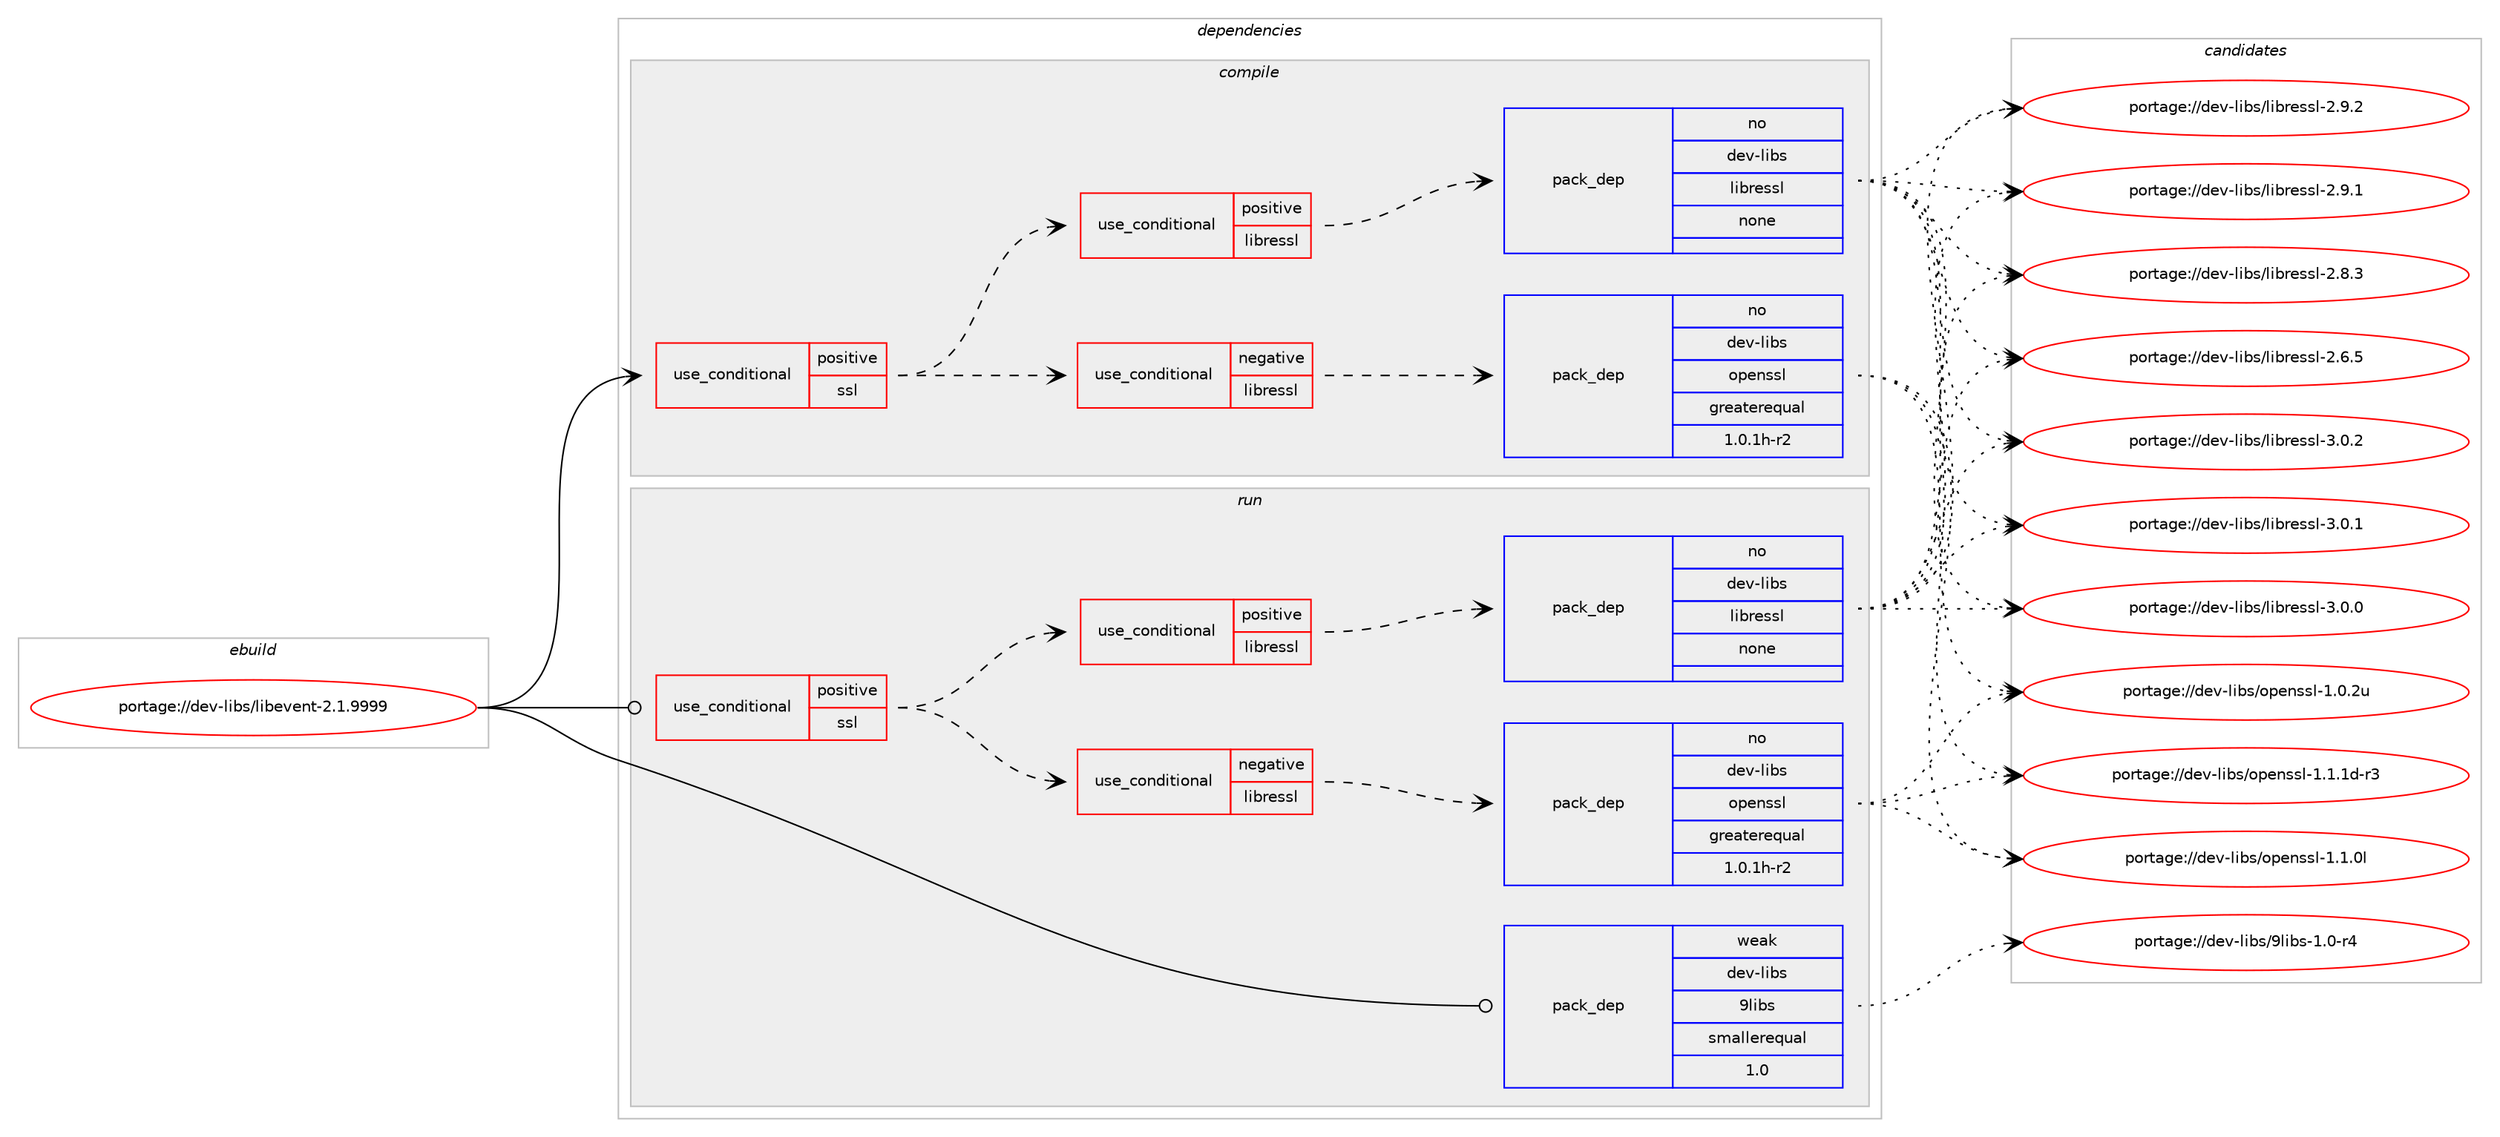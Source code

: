digraph prolog {

# *************
# Graph options
# *************

newrank=true;
concentrate=true;
compound=true;
graph [rankdir=LR,fontname=Helvetica,fontsize=10,ranksep=1.5];#, ranksep=2.5, nodesep=0.2];
edge  [arrowhead=vee];
node  [fontname=Helvetica,fontsize=10];

# **********
# The ebuild
# **********

subgraph cluster_leftcol {
color=gray;
label=<<i>ebuild</i>>;
id [label="portage://dev-libs/libevent-2.1.9999", color=red, width=4, href="../dev-libs/libevent-2.1.9999.svg"];
}

# ****************
# The dependencies
# ****************

subgraph cluster_midcol {
color=gray;
label=<<i>dependencies</i>>;
subgraph cluster_compile {
fillcolor="#eeeeee";
style=filled;
label=<<i>compile</i>>;
subgraph cond125405 {
dependency512799 [label=<<TABLE BORDER="0" CELLBORDER="1" CELLSPACING="0" CELLPADDING="4"><TR><TD ROWSPAN="3" CELLPADDING="10">use_conditional</TD></TR><TR><TD>positive</TD></TR><TR><TD>ssl</TD></TR></TABLE>>, shape=none, color=red];
subgraph cond125406 {
dependency512800 [label=<<TABLE BORDER="0" CELLBORDER="1" CELLSPACING="0" CELLPADDING="4"><TR><TD ROWSPAN="3" CELLPADDING="10">use_conditional</TD></TR><TR><TD>negative</TD></TR><TR><TD>libressl</TD></TR></TABLE>>, shape=none, color=red];
subgraph pack382114 {
dependency512801 [label=<<TABLE BORDER="0" CELLBORDER="1" CELLSPACING="0" CELLPADDING="4" WIDTH="220"><TR><TD ROWSPAN="6" CELLPADDING="30">pack_dep</TD></TR><TR><TD WIDTH="110">no</TD></TR><TR><TD>dev-libs</TD></TR><TR><TD>openssl</TD></TR><TR><TD>greaterequal</TD></TR><TR><TD>1.0.1h-r2</TD></TR></TABLE>>, shape=none, color=blue];
}
dependency512800:e -> dependency512801:w [weight=20,style="dashed",arrowhead="vee"];
}
dependency512799:e -> dependency512800:w [weight=20,style="dashed",arrowhead="vee"];
subgraph cond125407 {
dependency512802 [label=<<TABLE BORDER="0" CELLBORDER="1" CELLSPACING="0" CELLPADDING="4"><TR><TD ROWSPAN="3" CELLPADDING="10">use_conditional</TD></TR><TR><TD>positive</TD></TR><TR><TD>libressl</TD></TR></TABLE>>, shape=none, color=red];
subgraph pack382115 {
dependency512803 [label=<<TABLE BORDER="0" CELLBORDER="1" CELLSPACING="0" CELLPADDING="4" WIDTH="220"><TR><TD ROWSPAN="6" CELLPADDING="30">pack_dep</TD></TR><TR><TD WIDTH="110">no</TD></TR><TR><TD>dev-libs</TD></TR><TR><TD>libressl</TD></TR><TR><TD>none</TD></TR><TR><TD></TD></TR></TABLE>>, shape=none, color=blue];
}
dependency512802:e -> dependency512803:w [weight=20,style="dashed",arrowhead="vee"];
}
dependency512799:e -> dependency512802:w [weight=20,style="dashed",arrowhead="vee"];
}
id:e -> dependency512799:w [weight=20,style="solid",arrowhead="vee"];
}
subgraph cluster_compileandrun {
fillcolor="#eeeeee";
style=filled;
label=<<i>compile and run</i>>;
}
subgraph cluster_run {
fillcolor="#eeeeee";
style=filled;
label=<<i>run</i>>;
subgraph cond125408 {
dependency512804 [label=<<TABLE BORDER="0" CELLBORDER="1" CELLSPACING="0" CELLPADDING="4"><TR><TD ROWSPAN="3" CELLPADDING="10">use_conditional</TD></TR><TR><TD>positive</TD></TR><TR><TD>ssl</TD></TR></TABLE>>, shape=none, color=red];
subgraph cond125409 {
dependency512805 [label=<<TABLE BORDER="0" CELLBORDER="1" CELLSPACING="0" CELLPADDING="4"><TR><TD ROWSPAN="3" CELLPADDING="10">use_conditional</TD></TR><TR><TD>negative</TD></TR><TR><TD>libressl</TD></TR></TABLE>>, shape=none, color=red];
subgraph pack382116 {
dependency512806 [label=<<TABLE BORDER="0" CELLBORDER="1" CELLSPACING="0" CELLPADDING="4" WIDTH="220"><TR><TD ROWSPAN="6" CELLPADDING="30">pack_dep</TD></TR><TR><TD WIDTH="110">no</TD></TR><TR><TD>dev-libs</TD></TR><TR><TD>openssl</TD></TR><TR><TD>greaterequal</TD></TR><TR><TD>1.0.1h-r2</TD></TR></TABLE>>, shape=none, color=blue];
}
dependency512805:e -> dependency512806:w [weight=20,style="dashed",arrowhead="vee"];
}
dependency512804:e -> dependency512805:w [weight=20,style="dashed",arrowhead="vee"];
subgraph cond125410 {
dependency512807 [label=<<TABLE BORDER="0" CELLBORDER="1" CELLSPACING="0" CELLPADDING="4"><TR><TD ROWSPAN="3" CELLPADDING="10">use_conditional</TD></TR><TR><TD>positive</TD></TR><TR><TD>libressl</TD></TR></TABLE>>, shape=none, color=red];
subgraph pack382117 {
dependency512808 [label=<<TABLE BORDER="0" CELLBORDER="1" CELLSPACING="0" CELLPADDING="4" WIDTH="220"><TR><TD ROWSPAN="6" CELLPADDING="30">pack_dep</TD></TR><TR><TD WIDTH="110">no</TD></TR><TR><TD>dev-libs</TD></TR><TR><TD>libressl</TD></TR><TR><TD>none</TD></TR><TR><TD></TD></TR></TABLE>>, shape=none, color=blue];
}
dependency512807:e -> dependency512808:w [weight=20,style="dashed",arrowhead="vee"];
}
dependency512804:e -> dependency512807:w [weight=20,style="dashed",arrowhead="vee"];
}
id:e -> dependency512804:w [weight=20,style="solid",arrowhead="odot"];
subgraph pack382118 {
dependency512809 [label=<<TABLE BORDER="0" CELLBORDER="1" CELLSPACING="0" CELLPADDING="4" WIDTH="220"><TR><TD ROWSPAN="6" CELLPADDING="30">pack_dep</TD></TR><TR><TD WIDTH="110">weak</TD></TR><TR><TD>dev-libs</TD></TR><TR><TD>9libs</TD></TR><TR><TD>smallerequal</TD></TR><TR><TD>1.0</TD></TR></TABLE>>, shape=none, color=blue];
}
id:e -> dependency512809:w [weight=20,style="solid",arrowhead="odot"];
}
}

# **************
# The candidates
# **************

subgraph cluster_choices {
rank=same;
color=gray;
label=<<i>candidates</i>>;

subgraph choice382114 {
color=black;
nodesep=1;
choice1001011184510810598115471111121011101151151084549464946491004511451 [label="portage://dev-libs/openssl-1.1.1d-r3", color=red, width=4,href="../dev-libs/openssl-1.1.1d-r3.svg"];
choice100101118451081059811547111112101110115115108454946494648108 [label="portage://dev-libs/openssl-1.1.0l", color=red, width=4,href="../dev-libs/openssl-1.1.0l.svg"];
choice100101118451081059811547111112101110115115108454946484650117 [label="portage://dev-libs/openssl-1.0.2u", color=red, width=4,href="../dev-libs/openssl-1.0.2u.svg"];
dependency512801:e -> choice1001011184510810598115471111121011101151151084549464946491004511451:w [style=dotted,weight="100"];
dependency512801:e -> choice100101118451081059811547111112101110115115108454946494648108:w [style=dotted,weight="100"];
dependency512801:e -> choice100101118451081059811547111112101110115115108454946484650117:w [style=dotted,weight="100"];
}
subgraph choice382115 {
color=black;
nodesep=1;
choice10010111845108105981154710810598114101115115108455146484650 [label="portage://dev-libs/libressl-3.0.2", color=red, width=4,href="../dev-libs/libressl-3.0.2.svg"];
choice10010111845108105981154710810598114101115115108455146484649 [label="portage://dev-libs/libressl-3.0.1", color=red, width=4,href="../dev-libs/libressl-3.0.1.svg"];
choice10010111845108105981154710810598114101115115108455146484648 [label="portage://dev-libs/libressl-3.0.0", color=red, width=4,href="../dev-libs/libressl-3.0.0.svg"];
choice10010111845108105981154710810598114101115115108455046574650 [label="portage://dev-libs/libressl-2.9.2", color=red, width=4,href="../dev-libs/libressl-2.9.2.svg"];
choice10010111845108105981154710810598114101115115108455046574649 [label="portage://dev-libs/libressl-2.9.1", color=red, width=4,href="../dev-libs/libressl-2.9.1.svg"];
choice10010111845108105981154710810598114101115115108455046564651 [label="portage://dev-libs/libressl-2.8.3", color=red, width=4,href="../dev-libs/libressl-2.8.3.svg"];
choice10010111845108105981154710810598114101115115108455046544653 [label="portage://dev-libs/libressl-2.6.5", color=red, width=4,href="../dev-libs/libressl-2.6.5.svg"];
dependency512803:e -> choice10010111845108105981154710810598114101115115108455146484650:w [style=dotted,weight="100"];
dependency512803:e -> choice10010111845108105981154710810598114101115115108455146484649:w [style=dotted,weight="100"];
dependency512803:e -> choice10010111845108105981154710810598114101115115108455146484648:w [style=dotted,weight="100"];
dependency512803:e -> choice10010111845108105981154710810598114101115115108455046574650:w [style=dotted,weight="100"];
dependency512803:e -> choice10010111845108105981154710810598114101115115108455046574649:w [style=dotted,weight="100"];
dependency512803:e -> choice10010111845108105981154710810598114101115115108455046564651:w [style=dotted,weight="100"];
dependency512803:e -> choice10010111845108105981154710810598114101115115108455046544653:w [style=dotted,weight="100"];
}
subgraph choice382116 {
color=black;
nodesep=1;
choice1001011184510810598115471111121011101151151084549464946491004511451 [label="portage://dev-libs/openssl-1.1.1d-r3", color=red, width=4,href="../dev-libs/openssl-1.1.1d-r3.svg"];
choice100101118451081059811547111112101110115115108454946494648108 [label="portage://dev-libs/openssl-1.1.0l", color=red, width=4,href="../dev-libs/openssl-1.1.0l.svg"];
choice100101118451081059811547111112101110115115108454946484650117 [label="portage://dev-libs/openssl-1.0.2u", color=red, width=4,href="../dev-libs/openssl-1.0.2u.svg"];
dependency512806:e -> choice1001011184510810598115471111121011101151151084549464946491004511451:w [style=dotted,weight="100"];
dependency512806:e -> choice100101118451081059811547111112101110115115108454946494648108:w [style=dotted,weight="100"];
dependency512806:e -> choice100101118451081059811547111112101110115115108454946484650117:w [style=dotted,weight="100"];
}
subgraph choice382117 {
color=black;
nodesep=1;
choice10010111845108105981154710810598114101115115108455146484650 [label="portage://dev-libs/libressl-3.0.2", color=red, width=4,href="../dev-libs/libressl-3.0.2.svg"];
choice10010111845108105981154710810598114101115115108455146484649 [label="portage://dev-libs/libressl-3.0.1", color=red, width=4,href="../dev-libs/libressl-3.0.1.svg"];
choice10010111845108105981154710810598114101115115108455146484648 [label="portage://dev-libs/libressl-3.0.0", color=red, width=4,href="../dev-libs/libressl-3.0.0.svg"];
choice10010111845108105981154710810598114101115115108455046574650 [label="portage://dev-libs/libressl-2.9.2", color=red, width=4,href="../dev-libs/libressl-2.9.2.svg"];
choice10010111845108105981154710810598114101115115108455046574649 [label="portage://dev-libs/libressl-2.9.1", color=red, width=4,href="../dev-libs/libressl-2.9.1.svg"];
choice10010111845108105981154710810598114101115115108455046564651 [label="portage://dev-libs/libressl-2.8.3", color=red, width=4,href="../dev-libs/libressl-2.8.3.svg"];
choice10010111845108105981154710810598114101115115108455046544653 [label="portage://dev-libs/libressl-2.6.5", color=red, width=4,href="../dev-libs/libressl-2.6.5.svg"];
dependency512808:e -> choice10010111845108105981154710810598114101115115108455146484650:w [style=dotted,weight="100"];
dependency512808:e -> choice10010111845108105981154710810598114101115115108455146484649:w [style=dotted,weight="100"];
dependency512808:e -> choice10010111845108105981154710810598114101115115108455146484648:w [style=dotted,weight="100"];
dependency512808:e -> choice10010111845108105981154710810598114101115115108455046574650:w [style=dotted,weight="100"];
dependency512808:e -> choice10010111845108105981154710810598114101115115108455046574649:w [style=dotted,weight="100"];
dependency512808:e -> choice10010111845108105981154710810598114101115115108455046564651:w [style=dotted,weight="100"];
dependency512808:e -> choice10010111845108105981154710810598114101115115108455046544653:w [style=dotted,weight="100"];
}
subgraph choice382118 {
color=black;
nodesep=1;
choice1001011184510810598115475710810598115454946484511452 [label="portage://dev-libs/9libs-1.0-r4", color=red, width=4,href="../dev-libs/9libs-1.0-r4.svg"];
dependency512809:e -> choice1001011184510810598115475710810598115454946484511452:w [style=dotted,weight="100"];
}
}

}
